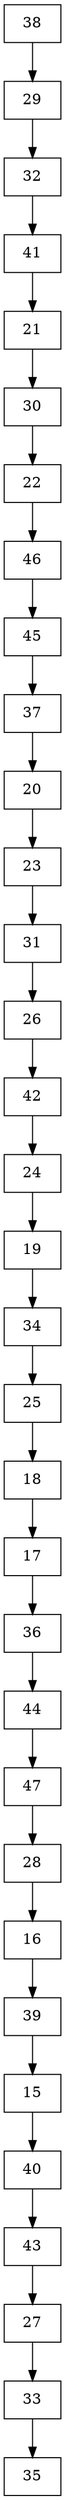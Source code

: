 digraph G {
  node [shape=record];
  node0 [label="{38}"];
  node0 -> node1;
  node1 [label="{29}"];
  node1 -> node2;
  node2 [label="{32}"];
  node2 -> node3;
  node3 [label="{41}"];
  node3 -> node4;
  node4 [label="{21}"];
  node4 -> node5;
  node5 [label="{30}"];
  node5 -> node6;
  node6 [label="{22}"];
  node6 -> node7;
  node7 [label="{46}"];
  node7 -> node8;
  node8 [label="{45}"];
  node8 -> node9;
  node9 [label="{37}"];
  node9 -> node10;
  node10 [label="{20}"];
  node10 -> node11;
  node11 [label="{23}"];
  node11 -> node12;
  node12 [label="{31}"];
  node12 -> node13;
  node13 [label="{26}"];
  node13 -> node14;
  node14 [label="{42}"];
  node14 -> node15;
  node15 [label="{24}"];
  node15 -> node16;
  node16 [label="{19}"];
  node16 -> node17;
  node17 [label="{34}"];
  node17 -> node18;
  node18 [label="{25}"];
  node18 -> node19;
  node19 [label="{18}"];
  node19 -> node20;
  node20 [label="{17}"];
  node20 -> node21;
  node21 [label="{36}"];
  node21 -> node22;
  node22 [label="{44}"];
  node22 -> node23;
  node23 [label="{47}"];
  node23 -> node24;
  node24 [label="{28}"];
  node24 -> node25;
  node25 [label="{16}"];
  node25 -> node26;
  node26 [label="{39}"];
  node26 -> node27;
  node27 [label="{15}"];
  node27 -> node28;
  node28 [label="{40}"];
  node28 -> node29;
  node29 [label="{43}"];
  node29 -> node30;
  node30 [label="{27}"];
  node30 -> node31;
  node31 [label="{33}"];
  node31 -> node32;
  node32 [label="{35}"];
}
